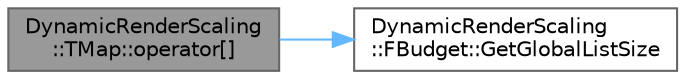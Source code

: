 digraph "DynamicRenderScaling::TMap::operator[]"
{
 // INTERACTIVE_SVG=YES
 // LATEX_PDF_SIZE
  bgcolor="transparent";
  edge [fontname=Helvetica,fontsize=10,labelfontname=Helvetica,labelfontsize=10];
  node [fontname=Helvetica,fontsize=10,shape=box,height=0.2,width=0.4];
  rankdir="LR";
  Node1 [id="Node000001",label="DynamicRenderScaling\l::TMap::operator[]",height=0.2,width=0.4,color="gray40", fillcolor="grey60", style="filled", fontcolor="black",tooltip=" "];
  Node1 -> Node2 [id="edge1_Node000001_Node000002",color="steelblue1",style="solid",tooltip=" "];
  Node2 [id="Node000002",label="DynamicRenderScaling\l::FBudget::GetGlobalListSize",height=0.2,width=0.4,color="grey40", fillcolor="white", style="filled",URL="$d0/dfe/classDynamicRenderScaling_1_1FBudget.html#a5bce566e981457070c86936dc5cb8696",tooltip=" "];
}
